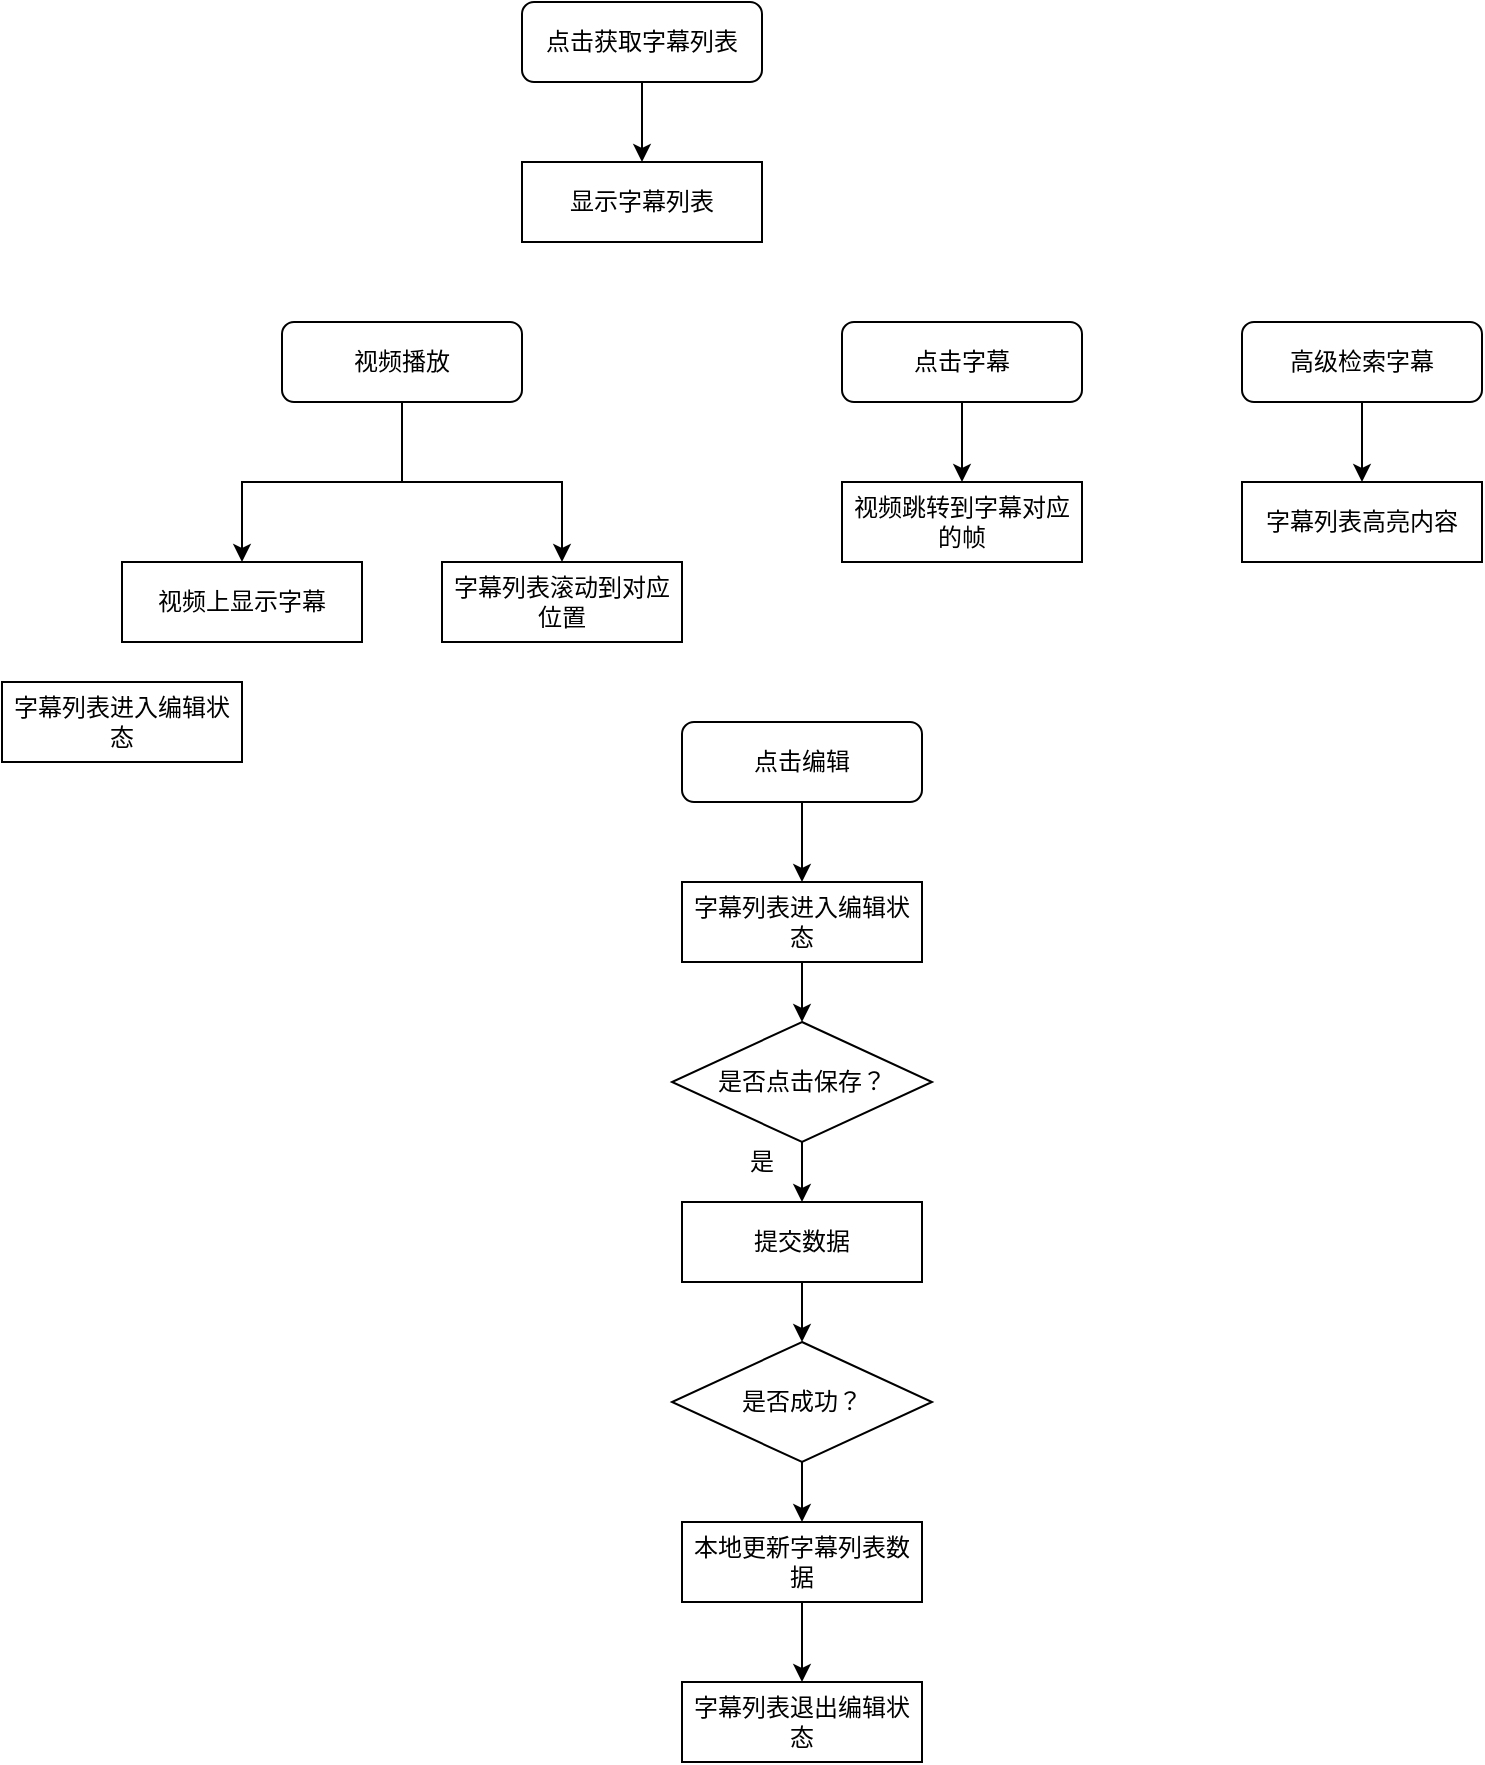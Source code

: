 <mxfile version="14.6.11" type="github">
  <diagram id="3LM61FJpf5n0VOVSR5PG" name="Page-1">
    <mxGraphModel dx="982" dy="589" grid="1" gridSize="10" guides="1" tooltips="1" connect="1" arrows="1" fold="1" page="1" pageScale="1" pageWidth="827" pageHeight="1169" math="0" shadow="0">
      <root>
        <mxCell id="0" />
        <mxCell id="1" parent="0" />
        <mxCell id="uVf-oU9bRexQyP0NUmEM-1" value="显示字幕列表" style="rounded=0;whiteSpace=wrap;html=1;" vertex="1" parent="1">
          <mxGeometry x="280" y="200" width="120" height="40" as="geometry" />
        </mxCell>
        <mxCell id="uVf-oU9bRexQyP0NUmEM-3" style="edgeStyle=orthogonalEdgeStyle;rounded=0;orthogonalLoop=1;jettySize=auto;html=1;" edge="1" parent="1" source="uVf-oU9bRexQyP0NUmEM-2" target="uVf-oU9bRexQyP0NUmEM-1">
          <mxGeometry relative="1" as="geometry" />
        </mxCell>
        <mxCell id="uVf-oU9bRexQyP0NUmEM-2" value="点击获取字幕列表" style="rounded=1;whiteSpace=wrap;html=1;" vertex="1" parent="1">
          <mxGeometry x="280" y="120" width="120" height="40" as="geometry" />
        </mxCell>
        <mxCell id="uVf-oU9bRexQyP0NUmEM-8" style="edgeStyle=orthogonalEdgeStyle;rounded=0;orthogonalLoop=1;jettySize=auto;html=1;entryX=0.5;entryY=0;entryDx=0;entryDy=0;" edge="1" parent="1" source="uVf-oU9bRexQyP0NUmEM-4" target="uVf-oU9bRexQyP0NUmEM-6">
          <mxGeometry relative="1" as="geometry" />
        </mxCell>
        <mxCell id="uVf-oU9bRexQyP0NUmEM-9" style="edgeStyle=orthogonalEdgeStyle;rounded=0;orthogonalLoop=1;jettySize=auto;html=1;" edge="1" parent="1" source="uVf-oU9bRexQyP0NUmEM-4" target="uVf-oU9bRexQyP0NUmEM-7">
          <mxGeometry relative="1" as="geometry" />
        </mxCell>
        <mxCell id="uVf-oU9bRexQyP0NUmEM-4" value="视频播放" style="rounded=1;whiteSpace=wrap;html=1;" vertex="1" parent="1">
          <mxGeometry x="160" y="280" width="120" height="40" as="geometry" />
        </mxCell>
        <mxCell id="uVf-oU9bRexQyP0NUmEM-6" value="视频上显示字幕" style="rounded=0;whiteSpace=wrap;html=1;" vertex="1" parent="1">
          <mxGeometry x="80" y="400" width="120" height="40" as="geometry" />
        </mxCell>
        <mxCell id="uVf-oU9bRexQyP0NUmEM-7" value="字幕列表滚动到对应位置" style="rounded=0;whiteSpace=wrap;html=1;" vertex="1" parent="1">
          <mxGeometry x="240" y="400" width="120" height="40" as="geometry" />
        </mxCell>
        <mxCell id="uVf-oU9bRexQyP0NUmEM-12" style="edgeStyle=orthogonalEdgeStyle;rounded=0;orthogonalLoop=1;jettySize=auto;html=1;" edge="1" parent="1" source="uVf-oU9bRexQyP0NUmEM-10" target="uVf-oU9bRexQyP0NUmEM-11">
          <mxGeometry relative="1" as="geometry" />
        </mxCell>
        <mxCell id="uVf-oU9bRexQyP0NUmEM-10" value="点击字幕" style="rounded=1;whiteSpace=wrap;html=1;" vertex="1" parent="1">
          <mxGeometry x="440" y="280" width="120" height="40" as="geometry" />
        </mxCell>
        <mxCell id="uVf-oU9bRexQyP0NUmEM-11" value="视频跳转到字幕对应的帧" style="rounded=0;whiteSpace=wrap;html=1;" vertex="1" parent="1">
          <mxGeometry x="440" y="360" width="120" height="40" as="geometry" />
        </mxCell>
        <mxCell id="uVf-oU9bRexQyP0NUmEM-16" style="edgeStyle=orthogonalEdgeStyle;rounded=0;orthogonalLoop=1;jettySize=auto;html=1;" edge="1" parent="1" source="uVf-oU9bRexQyP0NUmEM-14" target="uVf-oU9bRexQyP0NUmEM-15">
          <mxGeometry relative="1" as="geometry" />
        </mxCell>
        <mxCell id="uVf-oU9bRexQyP0NUmEM-14" value="高级检索字幕" style="rounded=1;whiteSpace=wrap;html=1;" vertex="1" parent="1">
          <mxGeometry x="640" y="280" width="120" height="40" as="geometry" />
        </mxCell>
        <mxCell id="uVf-oU9bRexQyP0NUmEM-15" value="字幕列表高亮内容" style="rounded=0;whiteSpace=wrap;html=1;" vertex="1" parent="1">
          <mxGeometry x="640" y="360" width="120" height="40" as="geometry" />
        </mxCell>
        <mxCell id="uVf-oU9bRexQyP0NUmEM-19" style="edgeStyle=orthogonalEdgeStyle;rounded=0;orthogonalLoop=1;jettySize=auto;html=1;" edge="1" parent="1" source="uVf-oU9bRexQyP0NUmEM-17" target="uVf-oU9bRexQyP0NUmEM-18">
          <mxGeometry relative="1" as="geometry" />
        </mxCell>
        <mxCell id="uVf-oU9bRexQyP0NUmEM-17" value="点击编辑" style="rounded=1;whiteSpace=wrap;html=1;" vertex="1" parent="1">
          <mxGeometry x="360" y="480" width="120" height="40" as="geometry" />
        </mxCell>
        <mxCell id="uVf-oU9bRexQyP0NUmEM-22" style="edgeStyle=orthogonalEdgeStyle;rounded=0;orthogonalLoop=1;jettySize=auto;html=1;" edge="1" parent="1" source="uVf-oU9bRexQyP0NUmEM-18" target="uVf-oU9bRexQyP0NUmEM-21">
          <mxGeometry relative="1" as="geometry" />
        </mxCell>
        <mxCell id="uVf-oU9bRexQyP0NUmEM-18" value="字幕列表进入编辑状态" style="rounded=0;whiteSpace=wrap;html=1;" vertex="1" parent="1">
          <mxGeometry x="360" y="560" width="120" height="40" as="geometry" />
        </mxCell>
        <mxCell id="uVf-oU9bRexQyP0NUmEM-20" value="字幕列表进入编辑状态" style="rounded=0;whiteSpace=wrap;html=1;" vertex="1" parent="1">
          <mxGeometry x="20" y="460" width="120" height="40" as="geometry" />
        </mxCell>
        <mxCell id="uVf-oU9bRexQyP0NUmEM-25" style="edgeStyle=orthogonalEdgeStyle;rounded=0;orthogonalLoop=1;jettySize=auto;html=1;" edge="1" parent="1" source="uVf-oU9bRexQyP0NUmEM-21" target="uVf-oU9bRexQyP0NUmEM-23">
          <mxGeometry relative="1" as="geometry" />
        </mxCell>
        <mxCell id="uVf-oU9bRexQyP0NUmEM-21" value="是否点击保存？" style="rhombus;whiteSpace=wrap;html=1;" vertex="1" parent="1">
          <mxGeometry x="355" y="630" width="130" height="60" as="geometry" />
        </mxCell>
        <mxCell id="uVf-oU9bRexQyP0NUmEM-29" style="edgeStyle=orthogonalEdgeStyle;rounded=0;orthogonalLoop=1;jettySize=auto;html=1;entryX=0.5;entryY=0;entryDx=0;entryDy=0;" edge="1" parent="1" source="uVf-oU9bRexQyP0NUmEM-23" target="uVf-oU9bRexQyP0NUmEM-28">
          <mxGeometry relative="1" as="geometry" />
        </mxCell>
        <mxCell id="uVf-oU9bRexQyP0NUmEM-23" value="提交数据" style="rounded=0;whiteSpace=wrap;html=1;" vertex="1" parent="1">
          <mxGeometry x="360" y="720" width="120" height="40" as="geometry" />
        </mxCell>
        <mxCell id="uVf-oU9bRexQyP0NUmEM-24" value="字幕列表退出编辑状态" style="rounded=0;whiteSpace=wrap;html=1;" vertex="1" parent="1">
          <mxGeometry x="360" y="960" width="120" height="40" as="geometry" />
        </mxCell>
        <mxCell id="uVf-oU9bRexQyP0NUmEM-27" value="是" style="text;html=1;strokeColor=none;fillColor=none;align=center;verticalAlign=middle;whiteSpace=wrap;rounded=0;" vertex="1" parent="1">
          <mxGeometry x="380" y="690" width="40" height="20" as="geometry" />
        </mxCell>
        <mxCell id="uVf-oU9bRexQyP0NUmEM-30" style="edgeStyle=orthogonalEdgeStyle;rounded=0;orthogonalLoop=1;jettySize=auto;html=1;entryX=0.5;entryY=0;entryDx=0;entryDy=0;" edge="1" parent="1" source="uVf-oU9bRexQyP0NUmEM-28" target="uVf-oU9bRexQyP0NUmEM-31">
          <mxGeometry relative="1" as="geometry">
            <mxPoint x="420" y="880" as="targetPoint" />
          </mxGeometry>
        </mxCell>
        <mxCell id="uVf-oU9bRexQyP0NUmEM-28" value="是否成功？" style="rhombus;whiteSpace=wrap;html=1;" vertex="1" parent="1">
          <mxGeometry x="355" y="790" width="130" height="60" as="geometry" />
        </mxCell>
        <mxCell id="uVf-oU9bRexQyP0NUmEM-33" style="edgeStyle=orthogonalEdgeStyle;rounded=0;orthogonalLoop=1;jettySize=auto;html=1;" edge="1" parent="1" source="uVf-oU9bRexQyP0NUmEM-31" target="uVf-oU9bRexQyP0NUmEM-24">
          <mxGeometry relative="1" as="geometry" />
        </mxCell>
        <mxCell id="uVf-oU9bRexQyP0NUmEM-31" value="本地更新字幕列表数据" style="rounded=0;whiteSpace=wrap;html=1;" vertex="1" parent="1">
          <mxGeometry x="360" y="880" width="120" height="40" as="geometry" />
        </mxCell>
      </root>
    </mxGraphModel>
  </diagram>
</mxfile>
